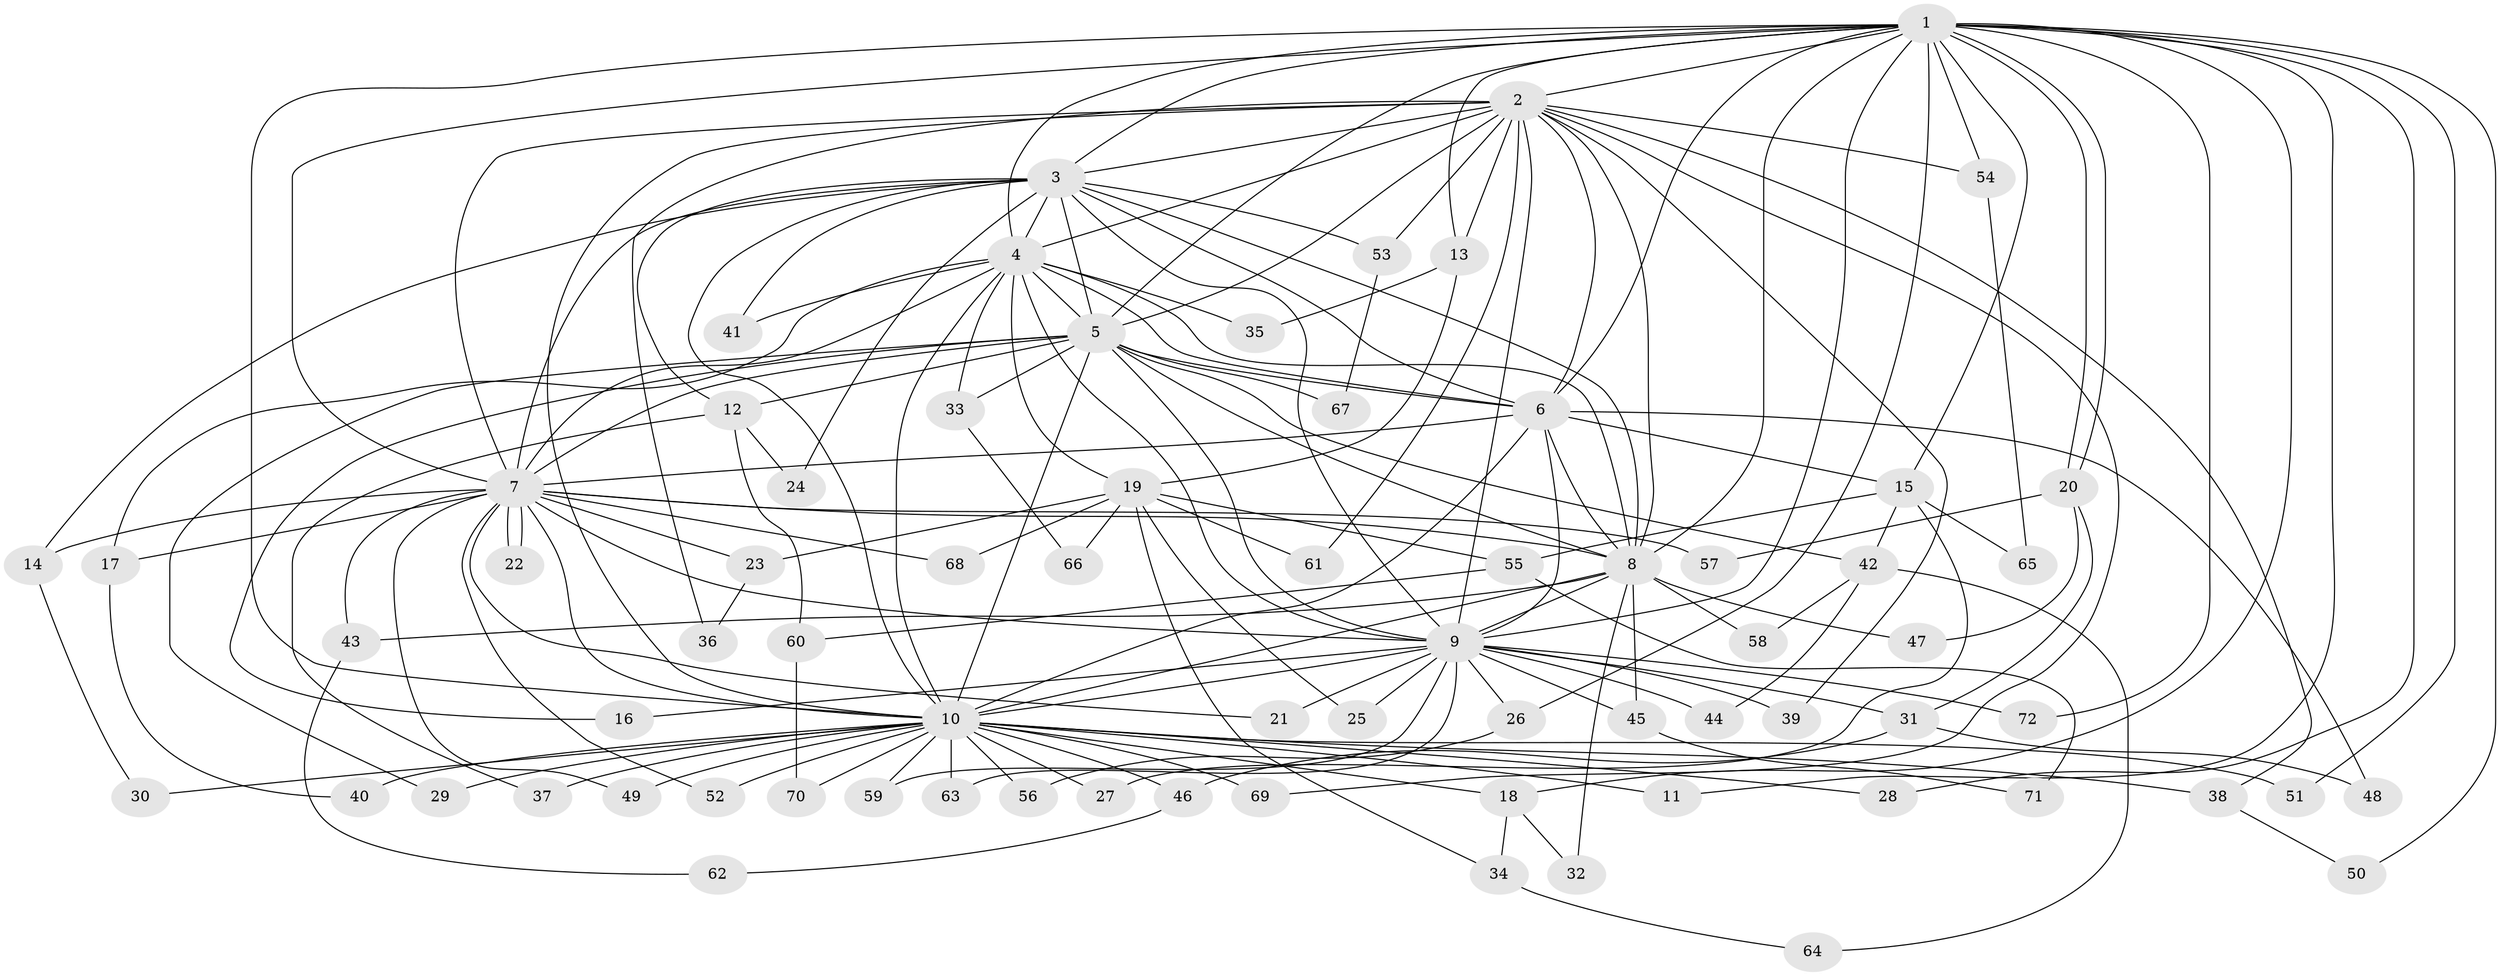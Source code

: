 // Generated by graph-tools (version 1.1) at 2025/14/03/09/25 04:14:07]
// undirected, 72 vertices, 169 edges
graph export_dot {
graph [start="1"]
  node [color=gray90,style=filled];
  1;
  2;
  3;
  4;
  5;
  6;
  7;
  8;
  9;
  10;
  11;
  12;
  13;
  14;
  15;
  16;
  17;
  18;
  19;
  20;
  21;
  22;
  23;
  24;
  25;
  26;
  27;
  28;
  29;
  30;
  31;
  32;
  33;
  34;
  35;
  36;
  37;
  38;
  39;
  40;
  41;
  42;
  43;
  44;
  45;
  46;
  47;
  48;
  49;
  50;
  51;
  52;
  53;
  54;
  55;
  56;
  57;
  58;
  59;
  60;
  61;
  62;
  63;
  64;
  65;
  66;
  67;
  68;
  69;
  70;
  71;
  72;
  1 -- 2;
  1 -- 3;
  1 -- 4;
  1 -- 5;
  1 -- 6;
  1 -- 7;
  1 -- 8;
  1 -- 9;
  1 -- 10;
  1 -- 11;
  1 -- 13;
  1 -- 15;
  1 -- 18;
  1 -- 20;
  1 -- 20;
  1 -- 26;
  1 -- 28;
  1 -- 50;
  1 -- 51;
  1 -- 54;
  1 -- 72;
  2 -- 3;
  2 -- 4;
  2 -- 5;
  2 -- 6;
  2 -- 7;
  2 -- 8;
  2 -- 9;
  2 -- 10;
  2 -- 13;
  2 -- 36;
  2 -- 38;
  2 -- 39;
  2 -- 53;
  2 -- 54;
  2 -- 61;
  2 -- 69;
  3 -- 4;
  3 -- 5;
  3 -- 6;
  3 -- 7;
  3 -- 8;
  3 -- 9;
  3 -- 10;
  3 -- 12;
  3 -- 14;
  3 -- 24;
  3 -- 41;
  3 -- 53;
  4 -- 5;
  4 -- 6;
  4 -- 7;
  4 -- 8;
  4 -- 9;
  4 -- 10;
  4 -- 17;
  4 -- 19;
  4 -- 33;
  4 -- 35;
  4 -- 41;
  5 -- 6;
  5 -- 7;
  5 -- 8;
  5 -- 9;
  5 -- 10;
  5 -- 12;
  5 -- 16;
  5 -- 29;
  5 -- 33;
  5 -- 42;
  5 -- 67;
  6 -- 7;
  6 -- 8;
  6 -- 9;
  6 -- 10;
  6 -- 15;
  6 -- 48;
  7 -- 8;
  7 -- 9;
  7 -- 10;
  7 -- 14;
  7 -- 17;
  7 -- 21;
  7 -- 22;
  7 -- 22;
  7 -- 23;
  7 -- 43;
  7 -- 49;
  7 -- 52;
  7 -- 57;
  7 -- 68;
  8 -- 9;
  8 -- 10;
  8 -- 32;
  8 -- 43;
  8 -- 45;
  8 -- 47;
  8 -- 58;
  9 -- 10;
  9 -- 16;
  9 -- 21;
  9 -- 25;
  9 -- 26;
  9 -- 31;
  9 -- 39;
  9 -- 44;
  9 -- 45;
  9 -- 59;
  9 -- 63;
  9 -- 72;
  10 -- 11;
  10 -- 18;
  10 -- 27;
  10 -- 28;
  10 -- 29;
  10 -- 30;
  10 -- 37;
  10 -- 38;
  10 -- 40;
  10 -- 46;
  10 -- 49;
  10 -- 51;
  10 -- 52;
  10 -- 56;
  10 -- 59;
  10 -- 63;
  10 -- 69;
  10 -- 70;
  12 -- 24;
  12 -- 37;
  12 -- 60;
  13 -- 19;
  13 -- 35;
  14 -- 30;
  15 -- 27;
  15 -- 42;
  15 -- 55;
  15 -- 65;
  17 -- 40;
  18 -- 32;
  18 -- 34;
  19 -- 23;
  19 -- 25;
  19 -- 34;
  19 -- 55;
  19 -- 61;
  19 -- 66;
  19 -- 68;
  20 -- 31;
  20 -- 47;
  20 -- 57;
  23 -- 36;
  26 -- 56;
  31 -- 46;
  31 -- 48;
  33 -- 66;
  34 -- 64;
  38 -- 50;
  42 -- 44;
  42 -- 58;
  42 -- 64;
  43 -- 62;
  45 -- 71;
  46 -- 62;
  53 -- 67;
  54 -- 65;
  55 -- 60;
  55 -- 71;
  60 -- 70;
}
